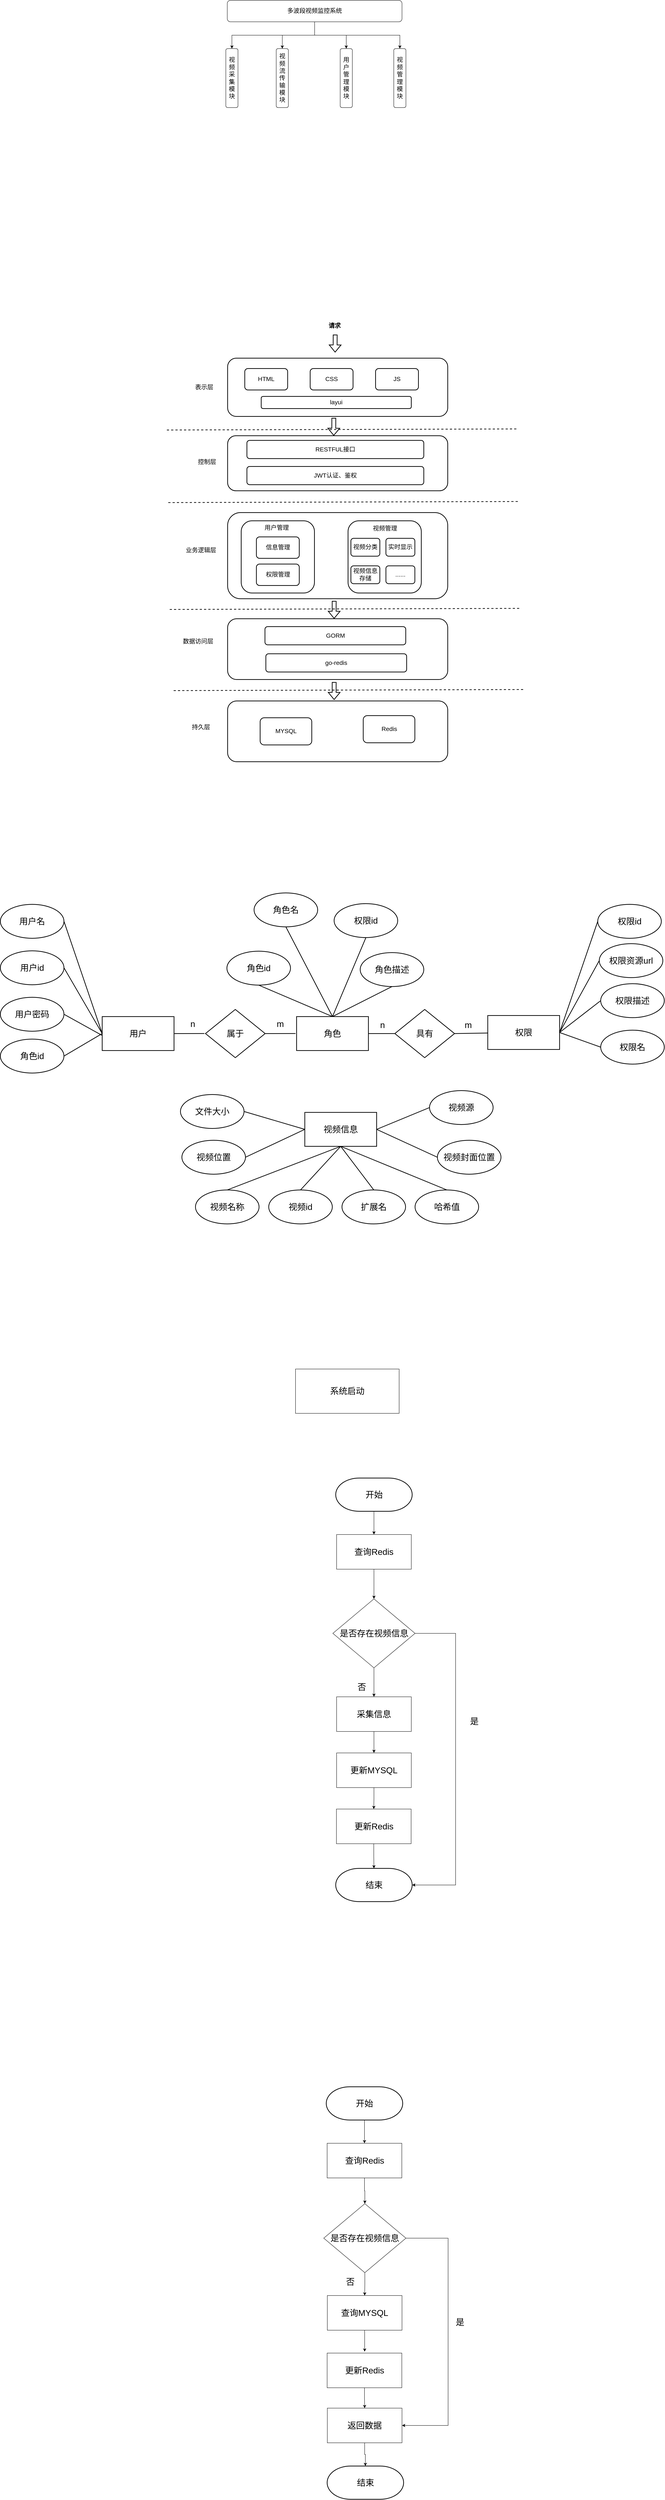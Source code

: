 <mxfile version="21.3.2" type="github">
  <diagram name="第 1 页" id="F0X6GcTNjpCTjNLhKI5u">
    <mxGraphModel dx="3185" dy="1265" grid="0" gridSize="10" guides="1" tooltips="1" connect="1" arrows="1" fold="1" page="0" pageScale="1" pageWidth="827" pageHeight="1169" background="none" math="0" shadow="0">
      <root>
        <mxCell id="0" />
        <mxCell id="1" parent="0" />
        <mxCell id="69Zu3LZ7ICb0ZbU4E0RN-16" style="edgeStyle=orthogonalEdgeStyle;rounded=0;orthogonalLoop=1;jettySize=auto;html=1;exitX=0.5;exitY=1;exitDx=0;exitDy=0;entryX=0;entryY=0.5;entryDx=0;entryDy=0;fontSize=17;" parent="1" source="69Zu3LZ7ICb0ZbU4E0RN-2" target="69Zu3LZ7ICb0ZbU4E0RN-7" edge="1">
          <mxGeometry relative="1" as="geometry" />
        </mxCell>
        <mxCell id="69Zu3LZ7ICb0ZbU4E0RN-17" style="edgeStyle=orthogonalEdgeStyle;rounded=0;orthogonalLoop=1;jettySize=auto;html=1;exitX=0.5;exitY=1;exitDx=0;exitDy=0;entryX=0;entryY=0.5;entryDx=0;entryDy=0;fontSize=17;" parent="1" source="69Zu3LZ7ICb0ZbU4E0RN-2" target="69Zu3LZ7ICb0ZbU4E0RN-8" edge="1">
          <mxGeometry relative="1" as="geometry" />
        </mxCell>
        <mxCell id="69Zu3LZ7ICb0ZbU4E0RN-18" style="edgeStyle=orthogonalEdgeStyle;rounded=0;orthogonalLoop=1;jettySize=auto;html=1;exitX=0.5;exitY=1;exitDx=0;exitDy=0;entryX=0;entryY=0.5;entryDx=0;entryDy=0;fontSize=17;" parent="1" source="69Zu3LZ7ICb0ZbU4E0RN-2" target="69Zu3LZ7ICb0ZbU4E0RN-9" edge="1">
          <mxGeometry relative="1" as="geometry" />
        </mxCell>
        <mxCell id="69Zu3LZ7ICb0ZbU4E0RN-19" style="edgeStyle=orthogonalEdgeStyle;rounded=0;orthogonalLoop=1;jettySize=auto;html=1;exitX=0.5;exitY=1;exitDx=0;exitDy=0;entryX=0;entryY=0.5;entryDx=0;entryDy=0;fontSize=17;" parent="1" source="69Zu3LZ7ICb0ZbU4E0RN-2" target="69Zu3LZ7ICb0ZbU4E0RN-3" edge="1">
          <mxGeometry relative="1" as="geometry" />
        </mxCell>
        <mxCell id="69Zu3LZ7ICb0ZbU4E0RN-2" value="&lt;font style=&quot;font-size: 17px;&quot;&gt;多波段视频监控系统&lt;/font&gt;" style="rounded=1;whiteSpace=wrap;html=1;" parent="1" vertex="1">
          <mxGeometry x="157" y="71" width="489" height="60" as="geometry" />
        </mxCell>
        <mxCell id="69Zu3LZ7ICb0ZbU4E0RN-3" value="视频采集模块" style="rounded=1;whiteSpace=wrap;html=1;fontSize=17;direction=south;" parent="1" vertex="1">
          <mxGeometry x="153" y="206" width="34" height="165" as="geometry" />
        </mxCell>
        <mxCell id="69Zu3LZ7ICb0ZbU4E0RN-7" value="视频流传输模块" style="rounded=1;whiteSpace=wrap;html=1;fontSize=17;direction=south;" parent="1" vertex="1">
          <mxGeometry x="294" y="206" width="34" height="165" as="geometry" />
        </mxCell>
        <mxCell id="69Zu3LZ7ICb0ZbU4E0RN-8" value="用户管理模块" style="rounded=1;whiteSpace=wrap;html=1;fontSize=17;direction=south;" parent="1" vertex="1">
          <mxGeometry x="473" y="206" width="34" height="165" as="geometry" />
        </mxCell>
        <mxCell id="69Zu3LZ7ICb0ZbU4E0RN-9" value="视频管理模块" style="rounded=1;whiteSpace=wrap;html=1;fontSize=17;direction=south;" parent="1" vertex="1">
          <mxGeometry x="623" y="206" width="34" height="165" as="geometry" />
        </mxCell>
        <mxCell id="69Zu3LZ7ICb0ZbU4E0RN-20" value="" style="rounded=1;whiteSpace=wrap;html=1;fontSize=17;fontStyle=0;strokeWidth=2;" parent="1" vertex="1">
          <mxGeometry x="158" y="1072" width="616" height="163" as="geometry" />
        </mxCell>
        <mxCell id="69Zu3LZ7ICb0ZbU4E0RN-21" value="HTML" style="rounded=1;whiteSpace=wrap;html=1;fontSize=17;fontStyle=0;strokeWidth=2;" parent="1" vertex="1">
          <mxGeometry x="206" y="1101" width="120" height="60" as="geometry" />
        </mxCell>
        <mxCell id="69Zu3LZ7ICb0ZbU4E0RN-22" value="CSS" style="rounded=1;whiteSpace=wrap;html=1;fontSize=17;fontStyle=0;strokeWidth=2;" parent="1" vertex="1">
          <mxGeometry x="389" y="1101" width="120" height="60" as="geometry" />
        </mxCell>
        <mxCell id="69Zu3LZ7ICb0ZbU4E0RN-23" value="layui" style="rounded=1;whiteSpace=wrap;html=1;fontSize=17;fontStyle=0;strokeWidth=2;" parent="1" vertex="1">
          <mxGeometry x="252" y="1179" width="420" height="34" as="geometry" />
        </mxCell>
        <mxCell id="69Zu3LZ7ICb0ZbU4E0RN-24" value="JS" style="rounded=1;whiteSpace=wrap;html=1;fontSize=17;fontStyle=0;strokeWidth=2;" parent="1" vertex="1">
          <mxGeometry x="572" y="1101" width="120" height="60" as="geometry" />
        </mxCell>
        <mxCell id="69Zu3LZ7ICb0ZbU4E0RN-25" value="表示层" style="text;html=1;align=center;verticalAlign=middle;resizable=0;points=[];autosize=1;strokeColor=none;fillColor=none;fontSize=17;fontStyle=0;strokeWidth=2;" parent="1" vertex="1">
          <mxGeometry x="57" y="1137.5" width="69" height="32" as="geometry" />
        </mxCell>
        <mxCell id="69Zu3LZ7ICb0ZbU4E0RN-26" value="" style="rounded=1;whiteSpace=wrap;html=1;fontSize=17;fontStyle=0;strokeWidth=2;" parent="1" vertex="1">
          <mxGeometry x="158" y="1289" width="616" height="154" as="geometry" />
        </mxCell>
        <mxCell id="69Zu3LZ7ICb0ZbU4E0RN-27" value="RESTFUL接口" style="rounded=1;whiteSpace=wrap;html=1;fontSize=17;fontStyle=0;strokeWidth=2;" parent="1" vertex="1">
          <mxGeometry x="212" y="1302" width="495" height="51" as="geometry" />
        </mxCell>
        <mxCell id="69Zu3LZ7ICb0ZbU4E0RN-29" value="JWT认证、鉴权" style="rounded=1;whiteSpace=wrap;html=1;fontSize=17;fontStyle=0;strokeWidth=2;" parent="1" vertex="1">
          <mxGeometry x="212" y="1375" width="495" height="51" as="geometry" />
        </mxCell>
        <mxCell id="69Zu3LZ7ICb0ZbU4E0RN-30" value="控制层" style="text;html=1;align=center;verticalAlign=middle;resizable=0;points=[];autosize=1;strokeColor=none;fillColor=none;fontSize=17;fontStyle=0;strokeWidth=2;" parent="1" vertex="1">
          <mxGeometry x="65" y="1347" width="69" height="32" as="geometry" />
        </mxCell>
        <mxCell id="69Zu3LZ7ICb0ZbU4E0RN-31" value="" style="rounded=1;whiteSpace=wrap;html=1;fontSize=17;fontStyle=0;strokeWidth=2;" parent="1" vertex="1">
          <mxGeometry x="158" y="1504" width="616" height="241" as="geometry" />
        </mxCell>
        <mxCell id="69Zu3LZ7ICb0ZbU4E0RN-32" value="" style="rounded=1;whiteSpace=wrap;html=1;fontSize=17;fontStyle=0;strokeWidth=2;" parent="1" vertex="1">
          <mxGeometry x="196" y="1527" width="205" height="202" as="geometry" />
        </mxCell>
        <mxCell id="69Zu3LZ7ICb0ZbU4E0RN-34" value="" style="rounded=1;whiteSpace=wrap;html=1;fontSize=17;fontStyle=0;strokeWidth=2;" parent="1" vertex="1">
          <mxGeometry x="495" y="1527" width="205" height="202" as="geometry" />
        </mxCell>
        <mxCell id="69Zu3LZ7ICb0ZbU4E0RN-35" value="用户管理" style="text;html=1;align=center;verticalAlign=middle;resizable=0;points=[];autosize=1;strokeColor=none;fillColor=none;fontSize=17;fontStyle=0;strokeWidth=2;" parent="1" vertex="1">
          <mxGeometry x="252" y="1531" width="86" height="32" as="geometry" />
        </mxCell>
        <mxCell id="69Zu3LZ7ICb0ZbU4E0RN-36" value="&lt;span&gt;视频管理&lt;/span&gt;" style="text;html=1;align=center;verticalAlign=middle;resizable=0;points=[];autosize=1;strokeColor=none;fillColor=none;fontSize=17;fontStyle=0;strokeWidth=2;" parent="1" vertex="1">
          <mxGeometry x="554.5" y="1533" width="86" height="32" as="geometry" />
        </mxCell>
        <mxCell id="69Zu3LZ7ICb0ZbU4E0RN-37" value="信息管理" style="rounded=1;whiteSpace=wrap;html=1;fontSize=17;fontStyle=0;strokeWidth=2;" parent="1" vertex="1">
          <mxGeometry x="238.5" y="1572" width="120" height="60" as="geometry" />
        </mxCell>
        <mxCell id="69Zu3LZ7ICb0ZbU4E0RN-38" value="权限管理" style="rounded=1;whiteSpace=wrap;html=1;fontSize=17;fontStyle=0;strokeWidth=2;" parent="1" vertex="1">
          <mxGeometry x="238.5" y="1648" width="120" height="60" as="geometry" />
        </mxCell>
        <mxCell id="69Zu3LZ7ICb0ZbU4E0RN-41" value="&lt;span&gt;视频分类&lt;/span&gt;" style="rounded=1;whiteSpace=wrap;html=1;fontSize=17;fontStyle=0;strokeWidth=2;" parent="1" vertex="1">
          <mxGeometry x="503" y="1576" width="81" height="50" as="geometry" />
        </mxCell>
        <mxCell id="69Zu3LZ7ICb0ZbU4E0RN-42" value="&lt;span&gt;实时显示&lt;/span&gt;" style="rounded=1;whiteSpace=wrap;html=1;fontSize=17;fontStyle=0;strokeWidth=2;" parent="1" vertex="1">
          <mxGeometry x="601" y="1576" width="81" height="50" as="geometry" />
        </mxCell>
        <mxCell id="69Zu3LZ7ICb0ZbU4E0RN-43" value="&lt;span&gt;视频信息存储&lt;/span&gt;" style="rounded=1;whiteSpace=wrap;html=1;fontSize=17;fontStyle=0;strokeWidth=2;" parent="1" vertex="1">
          <mxGeometry x="503" y="1653" width="81" height="50" as="geometry" />
        </mxCell>
        <mxCell id="69Zu3LZ7ICb0ZbU4E0RN-44" value="&lt;span&gt;......&lt;/span&gt;" style="rounded=1;whiteSpace=wrap;html=1;fontSize=17;fontStyle=0;strokeWidth=2;" parent="1" vertex="1">
          <mxGeometry x="601" y="1653" width="81" height="50" as="geometry" />
        </mxCell>
        <mxCell id="69Zu3LZ7ICb0ZbU4E0RN-45" value="业务逻辑层" style="text;html=1;align=center;verticalAlign=middle;resizable=0;points=[];autosize=1;strokeColor=none;fillColor=none;fontSize=17;fontStyle=0;strokeWidth=2;" parent="1" vertex="1">
          <mxGeometry x="31" y="1594" width="103" height="32" as="geometry" />
        </mxCell>
        <mxCell id="69Zu3LZ7ICb0ZbU4E0RN-46" value="" style="rounded=1;whiteSpace=wrap;html=1;fontSize=17;fontStyle=0;strokeWidth=2;" parent="1" vertex="1">
          <mxGeometry x="158" y="1801" width="616" height="170" as="geometry" />
        </mxCell>
        <mxCell id="69Zu3LZ7ICb0ZbU4E0RN-47" value="GORM" style="rounded=1;whiteSpace=wrap;html=1;fontSize=17;fontStyle=0;strokeWidth=2;" parent="1" vertex="1">
          <mxGeometry x="262.5" y="1823" width="394" height="51" as="geometry" />
        </mxCell>
        <mxCell id="69Zu3LZ7ICb0ZbU4E0RN-48" value="数据访问层" style="text;html=1;align=center;verticalAlign=middle;resizable=0;points=[];autosize=1;strokeColor=none;fillColor=none;fontSize=17;fontStyle=0;strokeWidth=2;" parent="1" vertex="1">
          <mxGeometry x="23" y="1849" width="103" height="32" as="geometry" />
        </mxCell>
        <mxCell id="69Zu3LZ7ICb0ZbU4E0RN-49" value="go-redis" style="rounded=1;whiteSpace=wrap;html=1;fontSize=17;fontStyle=0;strokeWidth=2;" parent="1" vertex="1">
          <mxGeometry x="265" y="1899" width="394" height="51" as="geometry" />
        </mxCell>
        <mxCell id="69Zu3LZ7ICb0ZbU4E0RN-52" value="" style="rounded=1;whiteSpace=wrap;html=1;fontSize=17;fontStyle=0;strokeWidth=2;" parent="1" vertex="1">
          <mxGeometry x="158" y="2031" width="616" height="170" as="geometry" />
        </mxCell>
        <mxCell id="69Zu3LZ7ICb0ZbU4E0RN-55" value="Redis" style="rounded=1;whiteSpace=wrap;html=1;strokeWidth=2;fontSize=17;fontStyle=0" parent="1" vertex="1">
          <mxGeometry x="537.5" y="2072" width="144.5" height="76" as="geometry" />
        </mxCell>
        <mxCell id="69Zu3LZ7ICb0ZbU4E0RN-56" value="MYSQL" style="rounded=1;whiteSpace=wrap;html=1;strokeWidth=2;fontSize=17;fontStyle=0" parent="1" vertex="1">
          <mxGeometry x="249" y="2078" width="144.5" height="76" as="geometry" />
        </mxCell>
        <mxCell id="69Zu3LZ7ICb0ZbU4E0RN-57" value="持久层" style="text;html=1;align=center;verticalAlign=middle;resizable=0;points=[];autosize=1;strokeColor=none;fillColor=none;fontSize=17;fontStyle=0;strokeWidth=2;" parent="1" vertex="1">
          <mxGeometry x="48" y="2089" width="69" height="32" as="geometry" />
        </mxCell>
        <mxCell id="69Zu3LZ7ICb0ZbU4E0RN-58" value="" style="shape=flexArrow;endArrow=classic;html=1;rounded=0;fontSize=17;strokeWidth=2;" parent="1" edge="1">
          <mxGeometry width="50" height="50" relative="1" as="geometry">
            <mxPoint x="459" y="1006" as="sourcePoint" />
            <mxPoint x="458.79" y="1056" as="targetPoint" />
          </mxGeometry>
        </mxCell>
        <mxCell id="69Zu3LZ7ICb0ZbU4E0RN-59" value="&lt;b&gt;请求&lt;/b&gt;" style="text;html=1;align=center;verticalAlign=middle;resizable=0;points=[];autosize=1;strokeColor=none;fillColor=none;fontSize=17;" parent="1" vertex="1">
          <mxGeometry x="431" y="966" width="52" height="32" as="geometry" />
        </mxCell>
        <mxCell id="69Zu3LZ7ICb0ZbU4E0RN-60" value="" style="endArrow=none;dashed=1;html=1;rounded=0;strokeWidth=2;fontSize=17;" parent="1" edge="1">
          <mxGeometry width="50" height="50" relative="1" as="geometry">
            <mxPoint x="-12" y="1273" as="sourcePoint" />
            <mxPoint x="968" y="1270" as="targetPoint" />
          </mxGeometry>
        </mxCell>
        <mxCell id="69Zu3LZ7ICb0ZbU4E0RN-61" value="" style="endArrow=none;dashed=1;html=1;rounded=0;strokeWidth=2;fontSize=17;" parent="1" edge="1">
          <mxGeometry width="50" height="50" relative="1" as="geometry">
            <mxPoint x="-8" y="1476" as="sourcePoint" />
            <mxPoint x="972" y="1473" as="targetPoint" />
          </mxGeometry>
        </mxCell>
        <mxCell id="69Zu3LZ7ICb0ZbU4E0RN-62" value="" style="endArrow=none;dashed=1;html=1;rounded=0;strokeWidth=2;fontSize=17;" parent="1" edge="1">
          <mxGeometry width="50" height="50" relative="1" as="geometry">
            <mxPoint x="-4" y="1775" as="sourcePoint" />
            <mxPoint x="976" y="1772" as="targetPoint" />
          </mxGeometry>
        </mxCell>
        <mxCell id="69Zu3LZ7ICb0ZbU4E0RN-63" value="" style="endArrow=none;dashed=1;html=1;rounded=0;strokeWidth=2;fontSize=17;" parent="1" edge="1">
          <mxGeometry width="50" height="50" relative="1" as="geometry">
            <mxPoint x="7" y="2002" as="sourcePoint" />
            <mxPoint x="987" y="1999" as="targetPoint" />
          </mxGeometry>
        </mxCell>
        <mxCell id="69Zu3LZ7ICb0ZbU4E0RN-64" value="" style="shape=flexArrow;endArrow=classic;html=1;rounded=0;fontSize=17;strokeWidth=2;" parent="1" edge="1">
          <mxGeometry width="50" height="50" relative="1" as="geometry">
            <mxPoint x="455.21" y="1239" as="sourcePoint" />
            <mxPoint x="455" y="1289" as="targetPoint" />
          </mxGeometry>
        </mxCell>
        <mxCell id="69Zu3LZ7ICb0ZbU4E0RN-65" value="" style="shape=flexArrow;endArrow=classic;html=1;rounded=0;fontSize=17;strokeWidth=2;" parent="1" edge="1">
          <mxGeometry width="50" height="50" relative="1" as="geometry">
            <mxPoint x="456.21" y="1751" as="sourcePoint" />
            <mxPoint x="456" y="1801" as="targetPoint" />
          </mxGeometry>
        </mxCell>
        <mxCell id="69Zu3LZ7ICb0ZbU4E0RN-66" value="" style="shape=flexArrow;endArrow=classic;html=1;rounded=0;fontSize=17;strokeWidth=2;" parent="1" edge="1">
          <mxGeometry width="50" height="50" relative="1" as="geometry">
            <mxPoint x="456.21" y="1978" as="sourcePoint" />
            <mxPoint x="456" y="2028" as="targetPoint" />
          </mxGeometry>
        </mxCell>
        <mxCell id="69Zu3LZ7ICb0ZbU4E0RN-107" style="edgeStyle=none;rounded=0;orthogonalLoop=1;jettySize=auto;html=1;exitX=1;exitY=0.5;exitDx=0;exitDy=0;strokeWidth=2;fontSize=24;endArrow=none;endFill=0;fontStyle=0" parent="1" source="69Zu3LZ7ICb0ZbU4E0RN-101" edge="1">
          <mxGeometry relative="1" as="geometry">
            <mxPoint x="93" y="2961.333" as="targetPoint" />
          </mxGeometry>
        </mxCell>
        <mxCell id="69Zu3LZ7ICb0ZbU4E0RN-101" value="&lt;font size=&quot;1&quot; style=&quot;&quot;&gt;&lt;span style=&quot;font-size: 24px;&quot;&gt;用户&lt;/span&gt;&lt;/font&gt;" style="rounded=0;whiteSpace=wrap;html=1;strokeWidth=2;fontSize=17;fontStyle=0" parent="1" vertex="1">
          <mxGeometry x="-193" y="2914" width="201" height="95" as="geometry" />
        </mxCell>
        <mxCell id="69Zu3LZ7ICb0ZbU4E0RN-103" value="&lt;font size=&quot;1&quot; style=&quot;&quot;&gt;&lt;span style=&quot;font-size: 24px;&quot;&gt;视频信息&lt;/span&gt;&lt;/font&gt;" style="rounded=0;whiteSpace=wrap;html=1;strokeWidth=2;fontSize=17;fontStyle=0" parent="1" vertex="1">
          <mxGeometry x="374" y="3182" width="201" height="95" as="geometry" />
        </mxCell>
        <mxCell id="69Zu3LZ7ICb0ZbU4E0RN-150" style="edgeStyle=none;rounded=0;orthogonalLoop=1;jettySize=auto;html=1;exitX=1;exitY=0.5;exitDx=0;exitDy=0;strokeWidth=2;fontSize=24;endArrow=none;endFill=0;fontStyle=0" parent="1" source="69Zu3LZ7ICb0ZbU4E0RN-104" target="69Zu3LZ7ICb0ZbU4E0RN-141" edge="1">
          <mxGeometry relative="1" as="geometry" />
        </mxCell>
        <mxCell id="69Zu3LZ7ICb0ZbU4E0RN-104" value="&lt;font size=&quot;1&quot; style=&quot;&quot;&gt;&lt;span style=&quot;font-size: 24px;&quot;&gt;角色&lt;/span&gt;&lt;/font&gt;" style="rounded=0;whiteSpace=wrap;html=1;strokeWidth=2;fontSize=17;fontStyle=0" parent="1" vertex="1">
          <mxGeometry x="351" y="2914" width="201" height="95" as="geometry" />
        </mxCell>
        <mxCell id="69Zu3LZ7ICb0ZbU4E0RN-108" style="edgeStyle=none;rounded=0;orthogonalLoop=1;jettySize=auto;html=1;exitX=1;exitY=0.5;exitDx=0;exitDy=0;strokeWidth=2;fontSize=24;endArrow=none;endFill=0;fontStyle=0" parent="1" source="69Zu3LZ7ICb0ZbU4E0RN-106" edge="1">
          <mxGeometry relative="1" as="geometry">
            <mxPoint x="348" y="2961.333" as="targetPoint" />
          </mxGeometry>
        </mxCell>
        <mxCell id="69Zu3LZ7ICb0ZbU4E0RN-106" value="属于" style="rhombus;whiteSpace=wrap;html=1;strokeWidth=2;fontSize=24;fontStyle=0" parent="1" vertex="1">
          <mxGeometry x="96" y="2894" width="167" height="135" as="geometry" />
        </mxCell>
        <mxCell id="69Zu3LZ7ICb0ZbU4E0RN-112" value="n" style="text;html=1;align=center;verticalAlign=middle;resizable=0;points=[];autosize=1;strokeColor=none;fillColor=none;fontSize=24;fontStyle=0" parent="1" vertex="1">
          <mxGeometry x="44" y="2914" width="31" height="41" as="geometry" />
        </mxCell>
        <mxCell id="69Zu3LZ7ICb0ZbU4E0RN-113" value="m" style="text;html=1;align=center;verticalAlign=middle;resizable=0;points=[];autosize=1;strokeColor=none;fillColor=none;fontSize=24;fontStyle=0" parent="1" vertex="1">
          <mxGeometry x="286" y="2914" width="38" height="41" as="geometry" />
        </mxCell>
        <mxCell id="69Zu3LZ7ICb0ZbU4E0RN-165" style="edgeStyle=none;rounded=0;orthogonalLoop=1;jettySize=auto;html=1;exitX=0.5;exitY=0;exitDx=0;exitDy=0;entryX=0.5;entryY=1;entryDx=0;entryDy=0;strokeWidth=2;fontSize=24;endArrow=none;endFill=0;fontStyle=0" parent="1" source="69Zu3LZ7ICb0ZbU4E0RN-116" target="69Zu3LZ7ICb0ZbU4E0RN-103" edge="1">
          <mxGeometry relative="1" as="geometry" />
        </mxCell>
        <mxCell id="69Zu3LZ7ICb0ZbU4E0RN-116" value="视频id" style="ellipse;whiteSpace=wrap;html=1;strokeWidth=2;fontSize=24;fontStyle=0" parent="1" vertex="1">
          <mxGeometry x="273" y="3399" width="178" height="95" as="geometry" />
        </mxCell>
        <mxCell id="69Zu3LZ7ICb0ZbU4E0RN-167" style="edgeStyle=none;rounded=0;orthogonalLoop=1;jettySize=auto;html=1;exitX=0.5;exitY=0;exitDx=0;exitDy=0;entryX=0.5;entryY=1;entryDx=0;entryDy=0;strokeWidth=2;fontSize=24;endArrow=none;endFill=0;fontStyle=0" parent="1" source="69Zu3LZ7ICb0ZbU4E0RN-117" target="69Zu3LZ7ICb0ZbU4E0RN-103" edge="1">
          <mxGeometry relative="1" as="geometry" />
        </mxCell>
        <mxCell id="69Zu3LZ7ICb0ZbU4E0RN-117" value="扩展名" style="ellipse;whiteSpace=wrap;html=1;strokeWidth=2;fontSize=24;fontStyle=0" parent="1" vertex="1">
          <mxGeometry x="478" y="3399" width="178" height="95" as="geometry" />
        </mxCell>
        <mxCell id="69Zu3LZ7ICb0ZbU4E0RN-169" style="edgeStyle=none;rounded=0;orthogonalLoop=1;jettySize=auto;html=1;exitX=0.5;exitY=0;exitDx=0;exitDy=0;entryX=0.5;entryY=1;entryDx=0;entryDy=0;strokeWidth=2;fontSize=24;endArrow=none;endFill=0;fontStyle=0" parent="1" source="69Zu3LZ7ICb0ZbU4E0RN-118" target="69Zu3LZ7ICb0ZbU4E0RN-103" edge="1">
          <mxGeometry relative="1" as="geometry" />
        </mxCell>
        <mxCell id="69Zu3LZ7ICb0ZbU4E0RN-118" value="视频名称" style="ellipse;whiteSpace=wrap;html=1;strokeWidth=2;fontSize=24;fontStyle=0" parent="1" vertex="1">
          <mxGeometry x="68" y="3399" width="178" height="95" as="geometry" />
        </mxCell>
        <mxCell id="69Zu3LZ7ICb0ZbU4E0RN-168" style="edgeStyle=none;rounded=0;orthogonalLoop=1;jettySize=auto;html=1;exitX=0.5;exitY=0;exitDx=0;exitDy=0;entryX=0.5;entryY=1;entryDx=0;entryDy=0;strokeWidth=2;fontSize=24;endArrow=none;endFill=0;fontStyle=0" parent="1" source="69Zu3LZ7ICb0ZbU4E0RN-119" target="69Zu3LZ7ICb0ZbU4E0RN-103" edge="1">
          <mxGeometry relative="1" as="geometry" />
        </mxCell>
        <mxCell id="69Zu3LZ7ICb0ZbU4E0RN-119" value="哈希值" style="ellipse;whiteSpace=wrap;html=1;strokeWidth=2;fontSize=24;fontStyle=0" parent="1" vertex="1">
          <mxGeometry x="682.5" y="3399" width="178" height="95" as="geometry" />
        </mxCell>
        <mxCell id="69Zu3LZ7ICb0ZbU4E0RN-171" style="edgeStyle=none;rounded=0;orthogonalLoop=1;jettySize=auto;html=1;exitX=1;exitY=0.5;exitDx=0;exitDy=0;entryX=0;entryY=0.5;entryDx=0;entryDy=0;strokeWidth=2;fontSize=24;endArrow=none;endFill=0;fontStyle=0" parent="1" source="69Zu3LZ7ICb0ZbU4E0RN-120" target="69Zu3LZ7ICb0ZbU4E0RN-103" edge="1">
          <mxGeometry relative="1" as="geometry" />
        </mxCell>
        <mxCell id="69Zu3LZ7ICb0ZbU4E0RN-120" value="视频位置" style="ellipse;whiteSpace=wrap;html=1;strokeWidth=2;fontSize=24;fontStyle=0" parent="1" vertex="1">
          <mxGeometry x="30" y="3260" width="178" height="95" as="geometry" />
        </mxCell>
        <mxCell id="69Zu3LZ7ICb0ZbU4E0RN-173" style="edgeStyle=none;rounded=0;orthogonalLoop=1;jettySize=auto;html=1;exitX=0;exitY=0.5;exitDx=0;exitDy=0;entryX=1;entryY=0.5;entryDx=0;entryDy=0;strokeWidth=2;fontSize=24;endArrow=none;endFill=0;fontStyle=0" parent="1" source="69Zu3LZ7ICb0ZbU4E0RN-121" target="69Zu3LZ7ICb0ZbU4E0RN-103" edge="1">
          <mxGeometry relative="1" as="geometry" />
        </mxCell>
        <mxCell id="69Zu3LZ7ICb0ZbU4E0RN-121" value="视频封面位置" style="ellipse;whiteSpace=wrap;html=1;strokeWidth=2;fontSize=24;fontStyle=0" parent="1" vertex="1">
          <mxGeometry x="745" y="3260" width="178" height="95" as="geometry" />
        </mxCell>
        <mxCell id="69Zu3LZ7ICb0ZbU4E0RN-170" style="edgeStyle=none;rounded=0;orthogonalLoop=1;jettySize=auto;html=1;exitX=1;exitY=0.5;exitDx=0;exitDy=0;entryX=0;entryY=0.5;entryDx=0;entryDy=0;strokeWidth=2;fontSize=24;endArrow=none;endFill=0;fontStyle=0" parent="1" source="69Zu3LZ7ICb0ZbU4E0RN-122" target="69Zu3LZ7ICb0ZbU4E0RN-103" edge="1">
          <mxGeometry relative="1" as="geometry" />
        </mxCell>
        <mxCell id="69Zu3LZ7ICb0ZbU4E0RN-122" value="文件大小" style="ellipse;whiteSpace=wrap;html=1;strokeWidth=2;fontSize=24;fontStyle=0" parent="1" vertex="1">
          <mxGeometry x="26" y="3132" width="178" height="95" as="geometry" />
        </mxCell>
        <mxCell id="69Zu3LZ7ICb0ZbU4E0RN-172" style="edgeStyle=none;rounded=0;orthogonalLoop=1;jettySize=auto;html=1;exitX=0;exitY=0.5;exitDx=0;exitDy=0;entryX=1;entryY=0.5;entryDx=0;entryDy=0;strokeWidth=2;fontSize=24;endArrow=none;endFill=0;fontStyle=0" parent="1" source="69Zu3LZ7ICb0ZbU4E0RN-123" target="69Zu3LZ7ICb0ZbU4E0RN-103" edge="1">
          <mxGeometry relative="1" as="geometry" />
        </mxCell>
        <mxCell id="69Zu3LZ7ICb0ZbU4E0RN-123" value="视频源" style="ellipse;whiteSpace=wrap;html=1;strokeWidth=2;fontSize=24;fontStyle=0" parent="1" vertex="1">
          <mxGeometry x="723" y="3121" width="178" height="95" as="geometry" />
        </mxCell>
        <mxCell id="69Zu3LZ7ICb0ZbU4E0RN-142" style="edgeStyle=none;rounded=0;orthogonalLoop=1;jettySize=auto;html=1;exitX=1;exitY=0.5;exitDx=0;exitDy=0;entryX=0;entryY=0.5;entryDx=0;entryDy=0;strokeWidth=2;fontSize=24;endArrow=none;endFill=0;fontStyle=0" parent="1" source="69Zu3LZ7ICb0ZbU4E0RN-132" target="69Zu3LZ7ICb0ZbU4E0RN-101" edge="1">
          <mxGeometry relative="1" as="geometry" />
        </mxCell>
        <mxCell id="69Zu3LZ7ICb0ZbU4E0RN-132" value="用户名" style="ellipse;whiteSpace=wrap;html=1;strokeWidth=2;fontSize=24;fontStyle=0" parent="1" vertex="1">
          <mxGeometry x="-478" y="2600" width="178" height="95" as="geometry" />
        </mxCell>
        <mxCell id="69Zu3LZ7ICb0ZbU4E0RN-143" style="edgeStyle=none;rounded=0;orthogonalLoop=1;jettySize=auto;html=1;exitX=1;exitY=0.5;exitDx=0;exitDy=0;entryX=0;entryY=0.5;entryDx=0;entryDy=0;strokeWidth=2;fontSize=24;endArrow=none;endFill=0;fontStyle=0" parent="1" source="69Zu3LZ7ICb0ZbU4E0RN-133" target="69Zu3LZ7ICb0ZbU4E0RN-101" edge="1">
          <mxGeometry relative="1" as="geometry" />
        </mxCell>
        <mxCell id="69Zu3LZ7ICb0ZbU4E0RN-133" value="用户id" style="ellipse;whiteSpace=wrap;html=1;strokeWidth=2;fontSize=24;fontStyle=0" parent="1" vertex="1">
          <mxGeometry x="-478" y="2730" width="178" height="95" as="geometry" />
        </mxCell>
        <mxCell id="69Zu3LZ7ICb0ZbU4E0RN-144" style="edgeStyle=none;rounded=0;orthogonalLoop=1;jettySize=auto;html=1;exitX=1;exitY=0.5;exitDx=0;exitDy=0;strokeWidth=2;fontSize=24;endArrow=none;endFill=0;fontStyle=0" parent="1" source="69Zu3LZ7ICb0ZbU4E0RN-134" edge="1">
          <mxGeometry relative="1" as="geometry">
            <mxPoint x="-193.333" y="2966.667" as="targetPoint" />
          </mxGeometry>
        </mxCell>
        <mxCell id="69Zu3LZ7ICb0ZbU4E0RN-134" value="用户密码" style="ellipse;whiteSpace=wrap;html=1;strokeWidth=2;fontSize=24;fontStyle=0" parent="1" vertex="1">
          <mxGeometry x="-478" y="2860" width="178" height="95" as="geometry" />
        </mxCell>
        <mxCell id="69Zu3LZ7ICb0ZbU4E0RN-145" style="edgeStyle=none;rounded=0;orthogonalLoop=1;jettySize=auto;html=1;exitX=1;exitY=0.5;exitDx=0;exitDy=0;entryX=0;entryY=0.5;entryDx=0;entryDy=0;strokeWidth=2;fontSize=24;endArrow=none;endFill=0;fontStyle=0" parent="1" source="69Zu3LZ7ICb0ZbU4E0RN-135" target="69Zu3LZ7ICb0ZbU4E0RN-101" edge="1">
          <mxGeometry relative="1" as="geometry" />
        </mxCell>
        <mxCell id="69Zu3LZ7ICb0ZbU4E0RN-135" value="角色id" style="ellipse;whiteSpace=wrap;html=1;strokeWidth=2;fontSize=24;fontStyle=0" parent="1" vertex="1">
          <mxGeometry x="-478" y="2977" width="178" height="95" as="geometry" />
        </mxCell>
        <mxCell id="69Zu3LZ7ICb0ZbU4E0RN-162" style="edgeStyle=none;rounded=0;orthogonalLoop=1;jettySize=auto;html=1;exitX=0.5;exitY=1;exitDx=0;exitDy=0;entryX=0.5;entryY=0;entryDx=0;entryDy=0;strokeWidth=2;fontSize=24;endArrow=none;endFill=0;fontStyle=0" parent="1" source="69Zu3LZ7ICb0ZbU4E0RN-136" target="69Zu3LZ7ICb0ZbU4E0RN-104" edge="1">
          <mxGeometry relative="1" as="geometry" />
        </mxCell>
        <mxCell id="69Zu3LZ7ICb0ZbU4E0RN-136" value="角色id" style="ellipse;whiteSpace=wrap;html=1;strokeWidth=2;fontSize=24;fontStyle=0" parent="1" vertex="1">
          <mxGeometry x="156" y="2731" width="178" height="95" as="geometry" />
        </mxCell>
        <mxCell id="69Zu3LZ7ICb0ZbU4E0RN-160" style="edgeStyle=none;rounded=0;orthogonalLoop=1;jettySize=auto;html=1;exitX=0.5;exitY=1;exitDx=0;exitDy=0;entryX=0.5;entryY=0;entryDx=0;entryDy=0;strokeWidth=2;fontSize=24;endArrow=none;endFill=0;fontStyle=0" parent="1" source="69Zu3LZ7ICb0ZbU4E0RN-137" target="69Zu3LZ7ICb0ZbU4E0RN-104" edge="1">
          <mxGeometry relative="1" as="geometry" />
        </mxCell>
        <mxCell id="69Zu3LZ7ICb0ZbU4E0RN-137" value="角色名" style="ellipse;whiteSpace=wrap;html=1;strokeWidth=2;fontSize=24;fontStyle=0" parent="1" vertex="1">
          <mxGeometry x="232" y="2568" width="178" height="95" as="geometry" />
        </mxCell>
        <mxCell id="69Zu3LZ7ICb0ZbU4E0RN-164" style="edgeStyle=none;rounded=0;orthogonalLoop=1;jettySize=auto;html=1;exitX=0.5;exitY=1;exitDx=0;exitDy=0;entryX=0.5;entryY=0;entryDx=0;entryDy=0;strokeWidth=2;fontSize=24;endArrow=none;endFill=0;fontStyle=0" parent="1" source="69Zu3LZ7ICb0ZbU4E0RN-138" target="69Zu3LZ7ICb0ZbU4E0RN-104" edge="1">
          <mxGeometry relative="1" as="geometry" />
        </mxCell>
        <mxCell id="69Zu3LZ7ICb0ZbU4E0RN-138" value="角色描述" style="ellipse;whiteSpace=wrap;html=1;strokeWidth=2;fontSize=24;fontStyle=0" parent="1" vertex="1">
          <mxGeometry x="529" y="2735" width="178" height="95" as="geometry" />
        </mxCell>
        <mxCell id="69Zu3LZ7ICb0ZbU4E0RN-163" style="edgeStyle=none;rounded=0;orthogonalLoop=1;jettySize=auto;html=1;exitX=0.5;exitY=1;exitDx=0;exitDy=0;entryX=0.5;entryY=0;entryDx=0;entryDy=0;strokeWidth=2;fontSize=24;endArrow=none;endFill=0;fontStyle=0" parent="1" source="69Zu3LZ7ICb0ZbU4E0RN-139" target="69Zu3LZ7ICb0ZbU4E0RN-104" edge="1">
          <mxGeometry relative="1" as="geometry" />
        </mxCell>
        <mxCell id="69Zu3LZ7ICb0ZbU4E0RN-139" value="权限id" style="ellipse;whiteSpace=wrap;html=1;strokeWidth=2;fontSize=24;fontStyle=0" parent="1" vertex="1">
          <mxGeometry x="456" y="2598" width="178" height="95" as="geometry" />
        </mxCell>
        <mxCell id="69Zu3LZ7ICb0ZbU4E0RN-140" value="&lt;font size=&quot;1&quot; style=&quot;&quot;&gt;&lt;span style=&quot;font-size: 24px;&quot;&gt;权限&lt;/span&gt;&lt;/font&gt;" style="rounded=0;whiteSpace=wrap;html=1;strokeWidth=2;fontSize=17;fontStyle=0" parent="1" vertex="1">
          <mxGeometry x="886" y="2911" width="201" height="95" as="geometry" />
        </mxCell>
        <mxCell id="69Zu3LZ7ICb0ZbU4E0RN-151" style="edgeStyle=none;rounded=0;orthogonalLoop=1;jettySize=auto;html=1;exitX=1;exitY=0.5;exitDx=0;exitDy=0;strokeWidth=2;fontSize=24;endArrow=none;endFill=0;fontStyle=0" parent="1" source="69Zu3LZ7ICb0ZbU4E0RN-141" target="69Zu3LZ7ICb0ZbU4E0RN-140" edge="1">
          <mxGeometry relative="1" as="geometry" />
        </mxCell>
        <mxCell id="69Zu3LZ7ICb0ZbU4E0RN-141" value="具有" style="rhombus;whiteSpace=wrap;html=1;strokeWidth=2;fontSize=24;fontStyle=0" parent="1" vertex="1">
          <mxGeometry x="626" y="2894" width="167" height="135" as="geometry" />
        </mxCell>
        <mxCell id="69Zu3LZ7ICb0ZbU4E0RN-155" style="edgeStyle=none;rounded=0;orthogonalLoop=1;jettySize=auto;html=1;exitX=0;exitY=0.5;exitDx=0;exitDy=0;entryX=1;entryY=0.5;entryDx=0;entryDy=0;strokeWidth=2;fontSize=24;endArrow=none;endFill=0;fontStyle=0" parent="1" source="69Zu3LZ7ICb0ZbU4E0RN-146" target="69Zu3LZ7ICb0ZbU4E0RN-140" edge="1">
          <mxGeometry relative="1" as="geometry" />
        </mxCell>
        <mxCell id="69Zu3LZ7ICb0ZbU4E0RN-146" value="权限id" style="ellipse;whiteSpace=wrap;html=1;strokeWidth=2;fontSize=24;fontStyle=0" parent="1" vertex="1">
          <mxGeometry x="1193.75" y="2600" width="178" height="95" as="geometry" />
        </mxCell>
        <mxCell id="69Zu3LZ7ICb0ZbU4E0RN-158" style="edgeStyle=none;rounded=0;orthogonalLoop=1;jettySize=auto;html=1;exitX=0;exitY=0.5;exitDx=0;exitDy=0;entryX=1;entryY=0.5;entryDx=0;entryDy=0;strokeWidth=2;fontSize=24;endArrow=none;endFill=0;fontStyle=0" parent="1" source="69Zu3LZ7ICb0ZbU4E0RN-147" target="69Zu3LZ7ICb0ZbU4E0RN-140" edge="1">
          <mxGeometry relative="1" as="geometry" />
        </mxCell>
        <mxCell id="69Zu3LZ7ICb0ZbU4E0RN-147" value="权限名" style="ellipse;whiteSpace=wrap;html=1;strokeWidth=2;fontSize=24;fontStyle=0" parent="1" vertex="1">
          <mxGeometry x="1202" y="2952" width="178" height="95" as="geometry" />
        </mxCell>
        <mxCell id="69Zu3LZ7ICb0ZbU4E0RN-157" style="edgeStyle=none;rounded=0;orthogonalLoop=1;jettySize=auto;html=1;exitX=0;exitY=0.5;exitDx=0;exitDy=0;entryX=1;entryY=0.5;entryDx=0;entryDy=0;strokeWidth=2;fontSize=24;endArrow=none;endFill=0;fontStyle=0" parent="1" source="69Zu3LZ7ICb0ZbU4E0RN-148" target="69Zu3LZ7ICb0ZbU4E0RN-140" edge="1">
          <mxGeometry relative="1" as="geometry" />
        </mxCell>
        <mxCell id="69Zu3LZ7ICb0ZbU4E0RN-148" value="权限描述" style="ellipse;whiteSpace=wrap;html=1;strokeWidth=2;fontSize=24;fontStyle=0" parent="1" vertex="1">
          <mxGeometry x="1202" y="2822" width="178" height="95" as="geometry" />
        </mxCell>
        <mxCell id="69Zu3LZ7ICb0ZbU4E0RN-159" style="edgeStyle=none;rounded=0;orthogonalLoop=1;jettySize=auto;html=1;exitX=0;exitY=0.5;exitDx=0;exitDy=0;entryX=1;entryY=0.5;entryDx=0;entryDy=0;strokeWidth=2;fontSize=24;endArrow=none;endFill=0;fontStyle=0" parent="1" source="69Zu3LZ7ICb0ZbU4E0RN-149" target="69Zu3LZ7ICb0ZbU4E0RN-140" edge="1">
          <mxGeometry relative="1" as="geometry" />
        </mxCell>
        <mxCell id="69Zu3LZ7ICb0ZbU4E0RN-149" value="权限资源url" style="ellipse;whiteSpace=wrap;html=1;strokeWidth=2;fontSize=24;fontStyle=0" parent="1" vertex="1">
          <mxGeometry x="1198" y="2710" width="178" height="95" as="geometry" />
        </mxCell>
        <mxCell id="69Zu3LZ7ICb0ZbU4E0RN-152" value="n" style="text;html=1;align=center;verticalAlign=middle;resizable=0;points=[];autosize=1;strokeColor=none;fillColor=none;fontSize=24;fontStyle=0" parent="1" vertex="1">
          <mxGeometry x="575" y="2917" width="31" height="41" as="geometry" />
        </mxCell>
        <mxCell id="69Zu3LZ7ICb0ZbU4E0RN-153" value="m" style="text;html=1;align=center;verticalAlign=middle;resizable=0;points=[];autosize=1;strokeColor=none;fillColor=none;fontSize=24;fontStyle=0" parent="1" vertex="1">
          <mxGeometry x="812" y="2917" width="38" height="41" as="geometry" />
        </mxCell>
        <mxCell id="JyfqjJhrmbdcoKL2l_a0-1" value="&lt;font style=&quot;font-size: 24px;&quot;&gt;系统启动&lt;/font&gt;" style="rounded=0;whiteSpace=wrap;html=1;" parent="1" vertex="1">
          <mxGeometry x="348" y="3900" width="290" height="124" as="geometry" />
        </mxCell>
        <mxCell id="JyfqjJhrmbdcoKL2l_a0-11" value="" style="edgeStyle=orthogonalEdgeStyle;rounded=0;orthogonalLoop=1;jettySize=auto;html=1;" parent="1" source="JyfqjJhrmbdcoKL2l_a0-5" target="JyfqjJhrmbdcoKL2l_a0-6" edge="1">
          <mxGeometry relative="1" as="geometry" />
        </mxCell>
        <mxCell id="JyfqjJhrmbdcoKL2l_a0-5" value="&lt;font style=&quot;font-size: 24px;&quot;&gt;开始&lt;/font&gt;" style="strokeWidth=2;html=1;shape=mxgraph.flowchart.terminator;whiteSpace=wrap;" parent="1" vertex="1">
          <mxGeometry x="460.5" y="4205" width="214" height="93" as="geometry" />
        </mxCell>
        <mxCell id="z-vFpsnAlzq1EdWyCoAV-2" value="" style="edgeStyle=orthogonalEdgeStyle;rounded=0;orthogonalLoop=1;jettySize=auto;html=1;" edge="1" parent="1" source="JyfqjJhrmbdcoKL2l_a0-6" target="z-vFpsnAlzq1EdWyCoAV-1">
          <mxGeometry relative="1" as="geometry" />
        </mxCell>
        <mxCell id="JyfqjJhrmbdcoKL2l_a0-6" value="&lt;span style=&quot;font-size: 24px;&quot;&gt;查询Redis&lt;/span&gt;" style="rounded=0;whiteSpace=wrap;html=1;" parent="1" vertex="1">
          <mxGeometry x="463" y="4363" width="209" height="97" as="geometry" />
        </mxCell>
        <mxCell id="JyfqjJhrmbdcoKL2l_a0-13" value="" style="edgeStyle=orthogonalEdgeStyle;rounded=0;orthogonalLoop=1;jettySize=auto;html=1;" parent="1" source="JyfqjJhrmbdcoKL2l_a0-7" target="JyfqjJhrmbdcoKL2l_a0-8" edge="1">
          <mxGeometry relative="1" as="geometry" />
        </mxCell>
        <mxCell id="JyfqjJhrmbdcoKL2l_a0-7" value="&lt;font style=&quot;font-size: 24px;&quot;&gt;采集信息&lt;/font&gt;" style="rounded=0;whiteSpace=wrap;html=1;" parent="1" vertex="1">
          <mxGeometry x="463" y="4817" width="209" height="97" as="geometry" />
        </mxCell>
        <mxCell id="JyfqjJhrmbdcoKL2l_a0-14" value="" style="edgeStyle=orthogonalEdgeStyle;rounded=0;orthogonalLoop=1;jettySize=auto;html=1;" parent="1" source="JyfqjJhrmbdcoKL2l_a0-8" target="JyfqjJhrmbdcoKL2l_a0-9" edge="1">
          <mxGeometry relative="1" as="geometry" />
        </mxCell>
        <mxCell id="JyfqjJhrmbdcoKL2l_a0-8" value="&lt;span style=&quot;font-size: 24px;&quot;&gt;更新MYSQL&lt;/span&gt;" style="rounded=0;whiteSpace=wrap;html=1;" parent="1" vertex="1">
          <mxGeometry x="463" y="4974" width="209" height="97" as="geometry" />
        </mxCell>
        <mxCell id="JyfqjJhrmbdcoKL2l_a0-15" value="" style="edgeStyle=orthogonalEdgeStyle;rounded=0;orthogonalLoop=1;jettySize=auto;html=1;" parent="1" source="JyfqjJhrmbdcoKL2l_a0-9" target="JyfqjJhrmbdcoKL2l_a0-10" edge="1">
          <mxGeometry relative="1" as="geometry" />
        </mxCell>
        <mxCell id="JyfqjJhrmbdcoKL2l_a0-9" value="&lt;span style=&quot;font-size: 24px;&quot;&gt;更新Redis&lt;/span&gt;" style="rounded=0;whiteSpace=wrap;html=1;" parent="1" vertex="1">
          <mxGeometry x="462.5" y="5131" width="209" height="97" as="geometry" />
        </mxCell>
        <mxCell id="JyfqjJhrmbdcoKL2l_a0-10" value="&lt;span style=&quot;font-size: 24px;&quot;&gt;结束&lt;/span&gt;" style="strokeWidth=2;html=1;shape=mxgraph.flowchart.terminator;whiteSpace=wrap;" parent="1" vertex="1">
          <mxGeometry x="460.5" y="5297" width="214" height="93" as="geometry" />
        </mxCell>
        <mxCell id="JyfqjJhrmbdcoKL2l_a0-16" value="&lt;font style=&quot;font-size: 24px;&quot;&gt;是&lt;/font&gt;" style="text;html=1;align=center;verticalAlign=middle;resizable=0;points=[];autosize=1;strokeColor=none;fillColor=none;" parent="1" vertex="1">
          <mxGeometry x="827" y="4865" width="42" height="41" as="geometry" />
        </mxCell>
        <mxCell id="JyfqjJhrmbdcoKL2l_a0-18" value="&lt;span style=&quot;font-size: 24px;&quot;&gt;否&lt;/span&gt;" style="text;html=1;align=center;verticalAlign=middle;resizable=0;points=[];autosize=1;strokeColor=none;fillColor=none;" parent="1" vertex="1">
          <mxGeometry x="512" y="4769" width="42" height="41" as="geometry" />
        </mxCell>
        <mxCell id="JyfqjJhrmbdcoKL2l_a0-19" value="" style="edgeStyle=orthogonalEdgeStyle;rounded=0;orthogonalLoop=1;jettySize=auto;html=1;fontSize=24;" parent="1" source="JyfqjJhrmbdcoKL2l_a0-20" target="JyfqjJhrmbdcoKL2l_a0-23" edge="1">
          <mxGeometry relative="1" as="geometry" />
        </mxCell>
        <mxCell id="JyfqjJhrmbdcoKL2l_a0-20" value="&lt;font style=&quot;font-size: 24px;&quot;&gt;开始&lt;/font&gt;" style="strokeWidth=2;html=1;shape=mxgraph.flowchart.terminator;whiteSpace=wrap;" parent="1" vertex="1">
          <mxGeometry x="434" y="5908" width="214" height="93" as="geometry" />
        </mxCell>
        <mxCell id="z-vFpsnAlzq1EdWyCoAV-8" value="" style="edgeStyle=orthogonalEdgeStyle;rounded=0;orthogonalLoop=1;jettySize=auto;html=1;" edge="1" parent="1" source="JyfqjJhrmbdcoKL2l_a0-23" target="z-vFpsnAlzq1EdWyCoAV-7">
          <mxGeometry relative="1" as="geometry" />
        </mxCell>
        <mxCell id="JyfqjJhrmbdcoKL2l_a0-23" value="&lt;span style=&quot;font-size: 24px;&quot;&gt;查询Redis&lt;/span&gt;" style="rounded=0;whiteSpace=wrap;html=1;fontSize=24;" parent="1" vertex="1">
          <mxGeometry x="436.5" y="6066" width="209" height="97" as="geometry" />
        </mxCell>
        <mxCell id="JyfqjJhrmbdcoKL2l_a0-24" value="" style="edgeStyle=orthogonalEdgeStyle;rounded=0;orthogonalLoop=1;jettySize=auto;html=1;fontSize=24;" parent="1" source="JyfqjJhrmbdcoKL2l_a0-25" edge="1">
          <mxGeometry relative="1" as="geometry">
            <mxPoint x="541.5" y="6649" as="targetPoint" />
          </mxGeometry>
        </mxCell>
        <mxCell id="JyfqjJhrmbdcoKL2l_a0-25" value="查询MYSQL" style="rounded=0;whiteSpace=wrap;html=1;fontSize=24;" parent="1" vertex="1">
          <mxGeometry x="437" y="6492" width="209" height="97" as="geometry" />
        </mxCell>
        <mxCell id="JyfqjJhrmbdcoKL2l_a0-34" value="" style="edgeStyle=orthogonalEdgeStyle;rounded=0;orthogonalLoop=1;jettySize=auto;html=1;fontSize=24;" parent="1" source="JyfqjJhrmbdcoKL2l_a0-29" target="JyfqjJhrmbdcoKL2l_a0-33" edge="1">
          <mxGeometry relative="1" as="geometry" />
        </mxCell>
        <mxCell id="JyfqjJhrmbdcoKL2l_a0-29" value="&lt;span style=&quot;font-size: 24px;&quot;&gt;更新Redis&lt;/span&gt;" style="rounded=0;whiteSpace=wrap;html=1;fontSize=24;" parent="1" vertex="1">
          <mxGeometry x="436.5" y="6653" width="209" height="97" as="geometry" />
        </mxCell>
        <mxCell id="JyfqjJhrmbdcoKL2l_a0-30" value="&lt;span style=&quot;font-size: 24px;&quot;&gt;结束&lt;/span&gt;" style="strokeWidth=2;html=1;shape=mxgraph.flowchart.terminator;whiteSpace=wrap;fontSize=24;" parent="1" vertex="1">
          <mxGeometry x="436.5" y="6969" width="214" height="93" as="geometry" />
        </mxCell>
        <mxCell id="JyfqjJhrmbdcoKL2l_a0-31" value="&lt;font style=&quot;font-size: 24px;&quot;&gt;是&lt;/font&gt;" style="text;html=1;align=center;verticalAlign=middle;resizable=0;points=[];autosize=1;strokeColor=none;fillColor=none;fontSize=24;" parent="1" vertex="1">
          <mxGeometry x="787" y="6546" width="42" height="41" as="geometry" />
        </mxCell>
        <mxCell id="JyfqjJhrmbdcoKL2l_a0-32" value="&lt;font style=&quot;font-size: 24px;&quot;&gt;否&lt;/font&gt;" style="text;html=1;align=center;verticalAlign=middle;resizable=0;points=[];autosize=1;strokeColor=none;fillColor=none;fontSize=24;" parent="1" vertex="1">
          <mxGeometry x="480" y="6433" width="42" height="41" as="geometry" />
        </mxCell>
        <mxCell id="JyfqjJhrmbdcoKL2l_a0-35" value="" style="edgeStyle=orthogonalEdgeStyle;rounded=0;orthogonalLoop=1;jettySize=auto;html=1;fontSize=24;" parent="1" source="JyfqjJhrmbdcoKL2l_a0-33" target="JyfqjJhrmbdcoKL2l_a0-30" edge="1">
          <mxGeometry relative="1" as="geometry" />
        </mxCell>
        <mxCell id="JyfqjJhrmbdcoKL2l_a0-33" value="&lt;span style=&quot;font-size: 24px;&quot;&gt;返回数据&lt;/span&gt;" style="rounded=0;whiteSpace=wrap;html=1;fontSize=24;" parent="1" vertex="1">
          <mxGeometry x="437" y="6807" width="209" height="97" as="geometry" />
        </mxCell>
        <mxCell id="z-vFpsnAlzq1EdWyCoAV-3" value="" style="edgeStyle=orthogonalEdgeStyle;rounded=0;orthogonalLoop=1;jettySize=auto;html=1;" edge="1" parent="1" source="z-vFpsnAlzq1EdWyCoAV-1" target="JyfqjJhrmbdcoKL2l_a0-7">
          <mxGeometry relative="1" as="geometry" />
        </mxCell>
        <mxCell id="z-vFpsnAlzq1EdWyCoAV-6" style="edgeStyle=orthogonalEdgeStyle;rounded=0;orthogonalLoop=1;jettySize=auto;html=1;exitX=1;exitY=0.5;exitDx=0;exitDy=0;entryX=1;entryY=0.5;entryDx=0;entryDy=0;entryPerimeter=0;" edge="1" parent="1" source="z-vFpsnAlzq1EdWyCoAV-1" target="JyfqjJhrmbdcoKL2l_a0-10">
          <mxGeometry relative="1" as="geometry">
            <Array as="points">
              <mxPoint x="796" y="4640" />
              <mxPoint x="796" y="5344" />
            </Array>
          </mxGeometry>
        </mxCell>
        <mxCell id="z-vFpsnAlzq1EdWyCoAV-1" value="&lt;font style=&quot;font-size: 24px;&quot;&gt;是否存在视频信息&lt;/font&gt;" style="rhombus;whiteSpace=wrap;html=1;" vertex="1" parent="1">
          <mxGeometry x="452.5" y="4543" width="230" height="193" as="geometry" />
        </mxCell>
        <mxCell id="z-vFpsnAlzq1EdWyCoAV-9" value="" style="edgeStyle=orthogonalEdgeStyle;rounded=0;orthogonalLoop=1;jettySize=auto;html=1;" edge="1" parent="1" source="z-vFpsnAlzq1EdWyCoAV-7" target="JyfqjJhrmbdcoKL2l_a0-25">
          <mxGeometry relative="1" as="geometry" />
        </mxCell>
        <mxCell id="z-vFpsnAlzq1EdWyCoAV-10" style="edgeStyle=orthogonalEdgeStyle;rounded=0;orthogonalLoop=1;jettySize=auto;html=1;exitX=1;exitY=0.5;exitDx=0;exitDy=0;entryX=1;entryY=0.5;entryDx=0;entryDy=0;" edge="1" parent="1" source="z-vFpsnAlzq1EdWyCoAV-7" target="JyfqjJhrmbdcoKL2l_a0-33">
          <mxGeometry relative="1" as="geometry">
            <Array as="points">
              <mxPoint x="775" y="6331" />
              <mxPoint x="775" y="6855" />
            </Array>
          </mxGeometry>
        </mxCell>
        <mxCell id="z-vFpsnAlzq1EdWyCoAV-7" value="&lt;font style=&quot;font-size: 24px;&quot;&gt;是否存在视频信息&lt;/font&gt;" style="rhombus;whiteSpace=wrap;html=1;" vertex="1" parent="1">
          <mxGeometry x="427" y="6235" width="230" height="193" as="geometry" />
        </mxCell>
      </root>
    </mxGraphModel>
  </diagram>
</mxfile>
